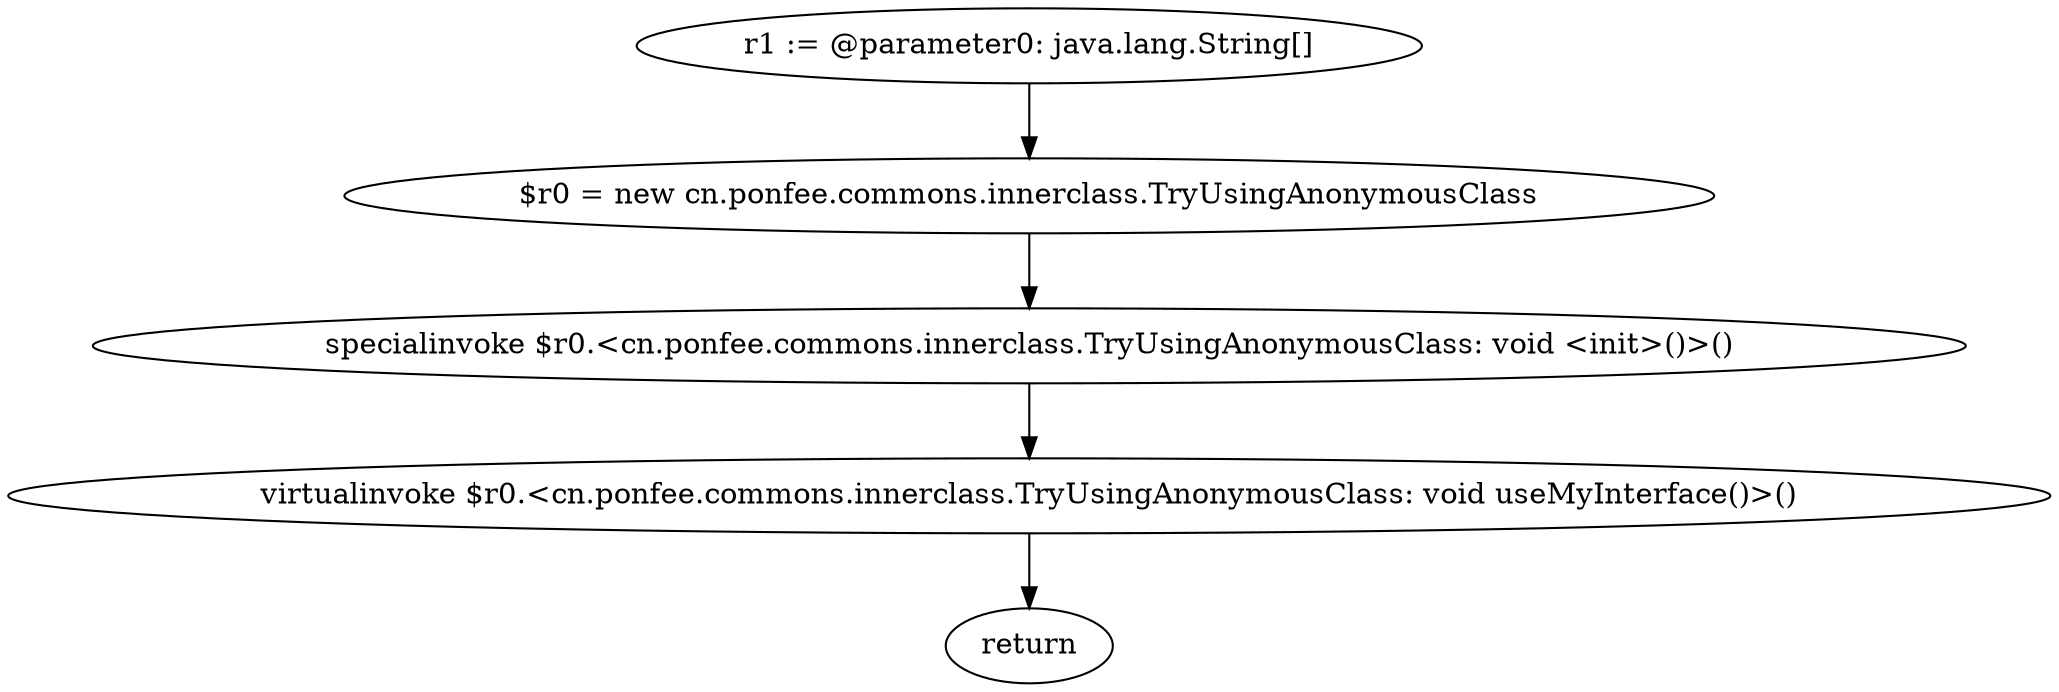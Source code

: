 digraph "unitGraph" {
    "r1 := @parameter0: java.lang.String[]"
    "$r0 = new cn.ponfee.commons.innerclass.TryUsingAnonymousClass"
    "specialinvoke $r0.<cn.ponfee.commons.innerclass.TryUsingAnonymousClass: void <init>()>()"
    "virtualinvoke $r0.<cn.ponfee.commons.innerclass.TryUsingAnonymousClass: void useMyInterface()>()"
    "return"
    "r1 := @parameter0: java.lang.String[]"->"$r0 = new cn.ponfee.commons.innerclass.TryUsingAnonymousClass";
    "$r0 = new cn.ponfee.commons.innerclass.TryUsingAnonymousClass"->"specialinvoke $r0.<cn.ponfee.commons.innerclass.TryUsingAnonymousClass: void <init>()>()";
    "specialinvoke $r0.<cn.ponfee.commons.innerclass.TryUsingAnonymousClass: void <init>()>()"->"virtualinvoke $r0.<cn.ponfee.commons.innerclass.TryUsingAnonymousClass: void useMyInterface()>()";
    "virtualinvoke $r0.<cn.ponfee.commons.innerclass.TryUsingAnonymousClass: void useMyInterface()>()"->"return";
}
